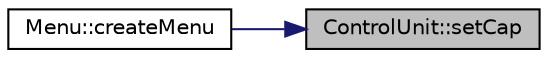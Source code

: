 digraph "ControlUnit::setCap"
{
 // LATEX_PDF_SIZE
  edge [fontname="Helvetica",fontsize="10",labelfontname="Helvetica",labelfontsize="10"];
  node [fontname="Helvetica",fontsize="10",shape=record];
  rankdir="RL";
  Node1 [label="ControlUnit::setCap",height=0.2,width=0.4,color="black", fillcolor="grey75", style="filled", fontcolor="black",tooltip="Set the class capacity."];
  Node1 -> Node2 [dir="back",color="midnightblue",fontsize="10",style="solid"];
  Node2 [label="Menu::createMenu",height=0.2,width=0.4,color="black", fillcolor="white", style="filled",URL="$class_menu.html#a4cf70fb5ce8bc6bfcad587d74ff644d4",tooltip="Creates the menu."];
}
